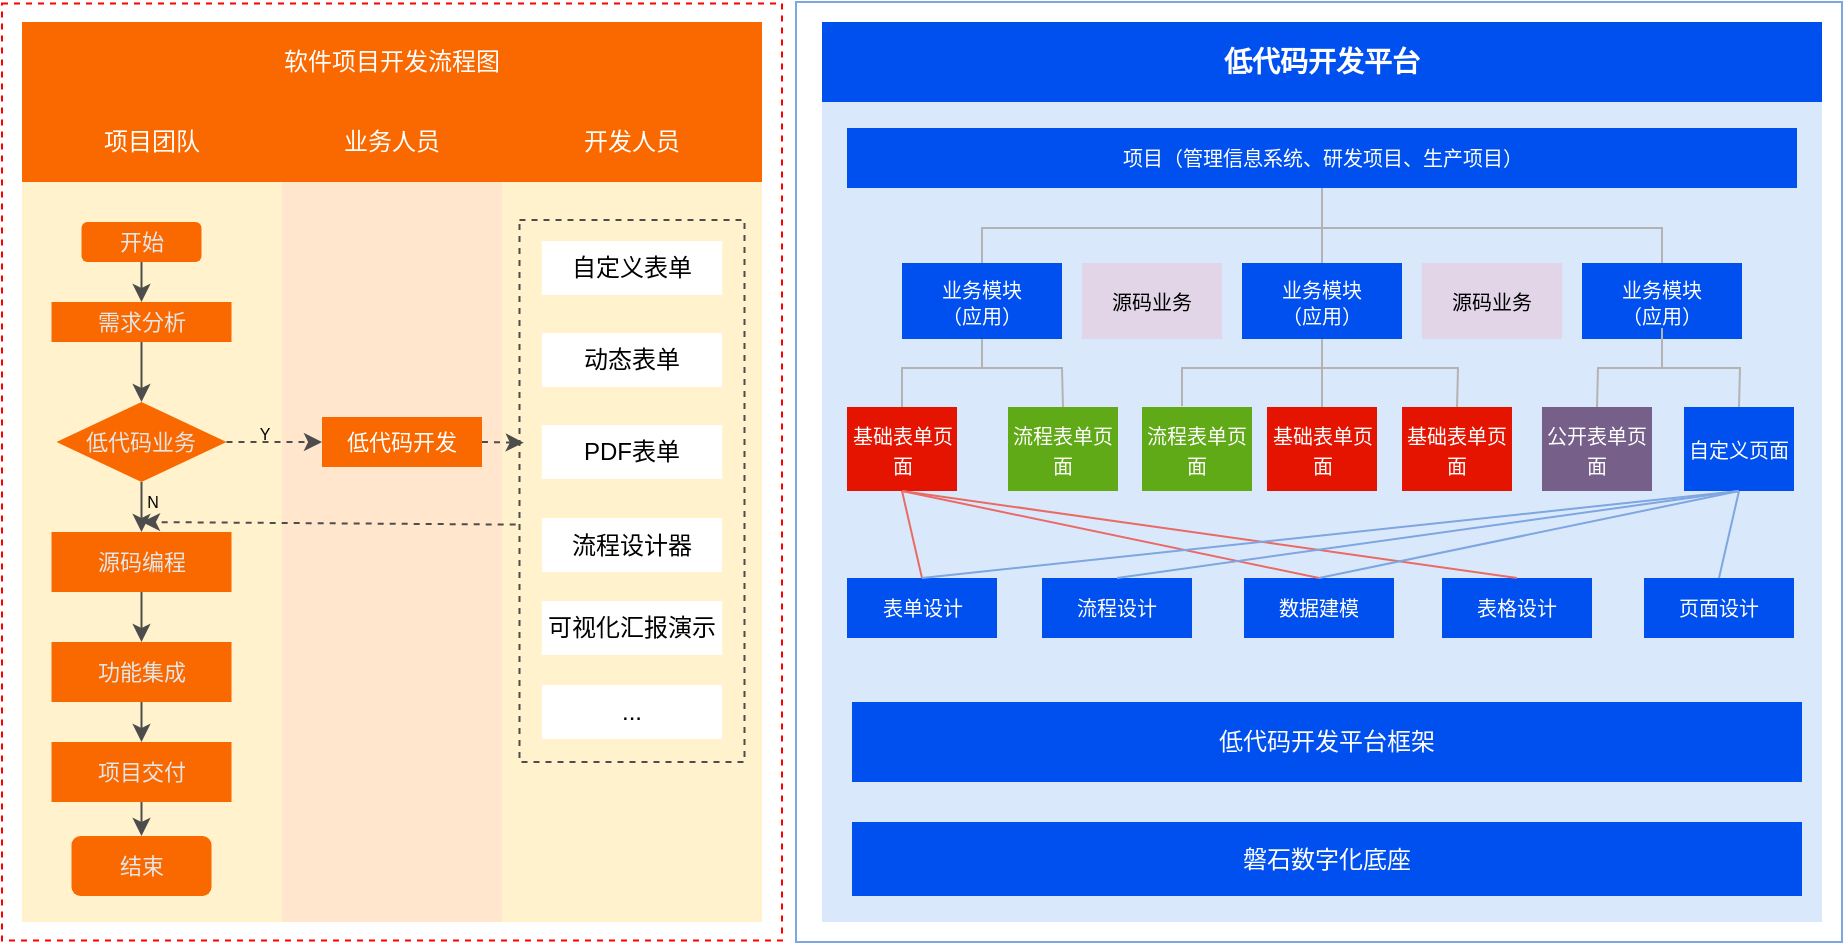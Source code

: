 <mxfile version="24.4.0" type="github">
  <diagram name="第 1 页" id="_vYEV3_HqbD5oskshCf3">
    <mxGraphModel dx="2261" dy="780" grid="1" gridSize="10" guides="1" tooltips="1" connect="1" arrows="1" fold="1" page="1" pageScale="1" pageWidth="827" pageHeight="1169" math="0" shadow="0">
      <root>
        <mxCell id="0" />
        <mxCell id="1" parent="0" />
        <mxCell id="oxlV8vseASiHhqJOPdih-38" value="" style="rounded=0;whiteSpace=wrap;html=1;strokeColor=none;fillColor=#dae8fc;" parent="1" vertex="1">
          <mxGeometry x="330" y="390" width="500" height="410" as="geometry" />
        </mxCell>
        <mxCell id="oxlV8vseASiHhqJOPdih-1" value="" style="rounded=0;whiteSpace=wrap;html=1;fillColor=none;strokeColor=#FF0000;strokeWidth=1;dashed=1;gradientColor=#7ea6e0;" parent="1" vertex="1">
          <mxGeometry x="-80" y="340.75" width="390" height="468.5" as="geometry" />
        </mxCell>
        <mxCell id="oxlV8vseASiHhqJOPdih-26" value="" style="rounded=0;whiteSpace=wrap;html=1;fillColor=#fff2cc;strokeColor=none;" parent="1" vertex="1">
          <mxGeometry x="170" y="390" width="130" height="410" as="geometry" />
        </mxCell>
        <mxCell id="oxlV8vseASiHhqJOPdih-33" value="" style="rounded=0;whiteSpace=wrap;html=1;fillColor=none;dashed=1;strokeColor=#4D4D4D;" parent="1" vertex="1">
          <mxGeometry x="178.75" y="449" width="112.5" height="271" as="geometry" />
        </mxCell>
        <mxCell id="oxlV8vseASiHhqJOPdih-3" value="" style="rounded=0;whiteSpace=wrap;html=1;fillColor=#ffe6cc;strokeColor=none;" parent="1" vertex="1">
          <mxGeometry x="60" y="390" width="110" height="410" as="geometry" />
        </mxCell>
        <mxCell id="oxlV8vseASiHhqJOPdih-5" value="" style="rounded=0;whiteSpace=wrap;html=1;fillColor=#fff2cc;strokeColor=none;" parent="1" vertex="1">
          <mxGeometry x="-70" y="390" width="130" height="410" as="geometry" />
        </mxCell>
        <mxCell id="oxlV8vseASiHhqJOPdih-6" value="开始" style="rounded=1;whiteSpace=wrap;html=1;strokeColor=none;fontSize=11;fillColor=#fa6800;fontColor=#E6E6E6;" parent="1" vertex="1">
          <mxGeometry x="-40.25" y="450" width="60" height="20" as="geometry" />
        </mxCell>
        <mxCell id="oxlV8vseASiHhqJOPdih-7" value="&lt;font style=&quot;font-size: 11px;&quot;&gt;低代码业务&lt;/font&gt;" style="rhombus;whiteSpace=wrap;html=1;strokeColor=none;fontSize=11;fillColor=#fa6800;fontColor=#E6E6E6;" parent="1" vertex="1">
          <mxGeometry x="-52.75" y="540" width="85" height="40" as="geometry" />
        </mxCell>
        <mxCell id="oxlV8vseASiHhqJOPdih-8" value="需求分析" style="rounded=0;whiteSpace=wrap;html=1;strokeColor=none;fontSize=11;fillColor=#fa6800;fontColor=#E6E6E6;" parent="1" vertex="1">
          <mxGeometry x="-55.25" y="490" width="90" height="20" as="geometry" />
        </mxCell>
        <mxCell id="oxlV8vseASiHhqJOPdih-9" value="结束" style="rounded=1;whiteSpace=wrap;html=1;strokeColor=none;fontSize=11;fillColor=#fa6800;fontColor=#E6E6E6;" parent="1" vertex="1">
          <mxGeometry x="-45.25" y="757" width="70" height="30" as="geometry" />
        </mxCell>
        <mxCell id="oxlV8vseASiHhqJOPdih-11" value="源码编程" style="rounded=0;whiteSpace=wrap;html=1;strokeColor=none;fontSize=11;fillColor=#fa6800;fontColor=#E6E6E6;" parent="1" vertex="1">
          <mxGeometry x="-55.25" y="605" width="90" height="30" as="geometry" />
        </mxCell>
        <mxCell id="oxlV8vseASiHhqJOPdih-12" value="项目交付" style="rounded=0;whiteSpace=wrap;html=1;strokeColor=none;fontSize=11;fillColor=#fa6800;fontColor=#E6E6E6;" parent="1" vertex="1">
          <mxGeometry x="-55.25" y="710" width="90" height="30" as="geometry" />
        </mxCell>
        <mxCell id="oxlV8vseASiHhqJOPdih-13" value="" style="endArrow=classic;html=1;rounded=0;strokeColor=#4D4D4D;" parent="1" source="oxlV8vseASiHhqJOPdih-6" target="oxlV8vseASiHhqJOPdih-8" edge="1">
          <mxGeometry width="50" height="50" relative="1" as="geometry">
            <mxPoint x="184.75" y="590" as="sourcePoint" />
            <mxPoint x="234.75" y="540" as="targetPoint" />
          </mxGeometry>
        </mxCell>
        <mxCell id="oxlV8vseASiHhqJOPdih-14" value="" style="endArrow=classic;html=1;rounded=0;exitX=0.5;exitY=1;exitDx=0;exitDy=0;entryX=0.5;entryY=0;entryDx=0;entryDy=0;strokeColor=#4D4D4D;" parent="1" source="oxlV8vseASiHhqJOPdih-8" target="oxlV8vseASiHhqJOPdih-7" edge="1">
          <mxGeometry width="50" height="50" relative="1" as="geometry">
            <mxPoint x="-10.49" y="530" as="sourcePoint" />
            <mxPoint x="-10.49" y="550" as="targetPoint" />
          </mxGeometry>
        </mxCell>
        <mxCell id="oxlV8vseASiHhqJOPdih-15" value="" style="endArrow=classic;html=1;rounded=0;exitX=0.5;exitY=1;exitDx=0;exitDy=0;strokeColor=#4D4D4D;" parent="1" source="oxlV8vseASiHhqJOPdih-7" target="oxlV8vseASiHhqJOPdih-11" edge="1">
          <mxGeometry width="50" height="50" relative="1" as="geometry">
            <mxPoint x="-0.25" y="540" as="sourcePoint" />
            <mxPoint x="-0.25" y="560" as="targetPoint" />
          </mxGeometry>
        </mxCell>
        <mxCell id="oxlV8vseASiHhqJOPdih-16" value="N" style="edgeLabel;html=1;align=center;verticalAlign=middle;resizable=0;points=[];labelBackgroundColor=none;fontSize=8;" parent="oxlV8vseASiHhqJOPdih-15" vertex="1" connectable="0">
          <mxGeometry x="-0.22" relative="1" as="geometry">
            <mxPoint x="5" as="offset" />
          </mxGeometry>
        </mxCell>
        <mxCell id="oxlV8vseASiHhqJOPdih-17" value="" style="endArrow=classic;html=1;rounded=0;exitX=0.5;exitY=1;exitDx=0;exitDy=0;entryX=0.5;entryY=0;entryDx=0;entryDy=0;strokeColor=#4D4D4D;" parent="1" source="oxlV8vseASiHhqJOPdih-11" target="oxlV8vseASiHhqJOPdih-20" edge="1">
          <mxGeometry width="50" height="50" relative="1" as="geometry">
            <mxPoint x="-0.25" y="610" as="sourcePoint" />
            <mxPoint x="-0.25" y="640" as="targetPoint" />
          </mxGeometry>
        </mxCell>
        <mxCell id="oxlV8vseASiHhqJOPdih-19" value="" style="endArrow=classic;html=1;rounded=0;exitX=0.5;exitY=1;exitDx=0;exitDy=0;entryX=0.5;entryY=0;entryDx=0;entryDy=0;strokeColor=#4D4D4D;" parent="1" source="oxlV8vseASiHhqJOPdih-12" target="oxlV8vseASiHhqJOPdih-9" edge="1">
          <mxGeometry width="50" height="50" relative="1" as="geometry">
            <mxPoint x="-0.25" y="683" as="sourcePoint" />
            <mxPoint x="-0.25" y="703" as="targetPoint" />
          </mxGeometry>
        </mxCell>
        <mxCell id="oxlV8vseASiHhqJOPdih-20" value="功能集成" style="rounded=0;whiteSpace=wrap;html=1;strokeColor=none;fontSize=11;fillColor=#fa6800;fontColor=#E6E6E6;" parent="1" vertex="1">
          <mxGeometry x="-55.25" y="660" width="90" height="30" as="geometry" />
        </mxCell>
        <mxCell id="oxlV8vseASiHhqJOPdih-21" value="" style="endArrow=classic;html=1;rounded=0;exitX=0.5;exitY=1;exitDx=0;exitDy=0;entryX=0.5;entryY=0;entryDx=0;entryDy=0;strokeColor=#4D4D4D;" parent="1" source="oxlV8vseASiHhqJOPdih-20" edge="1">
          <mxGeometry width="50" height="50" relative="1" as="geometry">
            <mxPoint x="-10.49" y="690" as="sourcePoint" />
            <mxPoint x="-10.25" y="710" as="targetPoint" />
          </mxGeometry>
        </mxCell>
        <mxCell id="oxlV8vseASiHhqJOPdih-22" value="&lt;font color=&quot;#ffffff&quot;&gt;低代码开发&lt;/font&gt;" style="rounded=0;whiteSpace=wrap;html=1;fillColor=#fa6800;fontColor=#000000;strokeColor=none;fontSize=11;" parent="1" vertex="1">
          <mxGeometry x="80" y="547.5" width="80" height="25" as="geometry" />
        </mxCell>
        <mxCell id="oxlV8vseASiHhqJOPdih-23" value="" style="endArrow=classic;html=1;rounded=0;entryX=0;entryY=0.5;entryDx=0;entryDy=0;exitX=1;exitY=0.5;exitDx=0;exitDy=0;strokeColor=#4D4D4D;dashed=1;" parent="1" source="oxlV8vseASiHhqJOPdih-7" target="oxlV8vseASiHhqJOPdih-22" edge="1">
          <mxGeometry width="50" height="50" relative="1" as="geometry">
            <mxPoint x="25" y="490" as="sourcePoint" />
            <mxPoint x="25" y="510" as="targetPoint" />
          </mxGeometry>
        </mxCell>
        <mxCell id="oxlV8vseASiHhqJOPdih-24" value="Y" style="edgeLabel;html=1;align=center;verticalAlign=middle;resizable=0;points=[];labelBackgroundColor=none;fontSize=8;" parent="oxlV8vseASiHhqJOPdih-23" vertex="1" connectable="0">
          <mxGeometry x="-0.455" relative="1" as="geometry">
            <mxPoint x="5" y="-4" as="offset" />
          </mxGeometry>
        </mxCell>
        <mxCell id="oxlV8vseASiHhqJOPdih-25" value="&lt;font color=&quot;#ffffff&quot;&gt;开发人员&lt;/font&gt;" style="rounded=0;whiteSpace=wrap;html=1;fillColor=#fa6800;strokeColor=none;fontColor=#000000;" parent="1" vertex="1">
          <mxGeometry x="170" y="390" width="130" height="40" as="geometry" />
        </mxCell>
        <mxCell id="oxlV8vseASiHhqJOPdih-27" value="自定义表单" style="rounded=0;whiteSpace=wrap;html=1;strokeColor=none;" parent="1" vertex="1">
          <mxGeometry x="190" y="459.5" width="90" height="27" as="geometry" />
        </mxCell>
        <mxCell id="oxlV8vseASiHhqJOPdih-28" value="动态表单" style="rounded=0;whiteSpace=wrap;html=1;strokeColor=none;" parent="1" vertex="1">
          <mxGeometry x="190" y="505.5" width="90" height="27" as="geometry" />
        </mxCell>
        <mxCell id="oxlV8vseASiHhqJOPdih-29" value="PDF表单" style="rounded=0;whiteSpace=wrap;html=1;strokeColor=none;" parent="1" vertex="1">
          <mxGeometry x="190" y="551.5" width="90" height="27" as="geometry" />
        </mxCell>
        <mxCell id="oxlV8vseASiHhqJOPdih-30" value="流程设计器" style="rounded=0;whiteSpace=wrap;html=1;strokeColor=none;" parent="1" vertex="1">
          <mxGeometry x="190" y="598" width="90" height="27" as="geometry" />
        </mxCell>
        <mxCell id="oxlV8vseASiHhqJOPdih-31" value="可视化汇报演示" style="rounded=0;whiteSpace=wrap;html=1;strokeColor=none;" parent="1" vertex="1">
          <mxGeometry x="190" y="639.5" width="90" height="27" as="geometry" />
        </mxCell>
        <mxCell id="oxlV8vseASiHhqJOPdih-32" value="..." style="rounded=0;whiteSpace=wrap;html=1;strokeColor=none;" parent="1" vertex="1">
          <mxGeometry x="190" y="681.5" width="90" height="27" as="geometry" />
        </mxCell>
        <mxCell id="oxlV8vseASiHhqJOPdih-34" value="" style="endArrow=classic;html=1;rounded=0;entryX=0.019;entryY=0.411;entryDx=0;entryDy=0;exitX=1;exitY=0.5;exitDx=0;exitDy=0;strokeColor=#4D4D4D;dashed=1;entryPerimeter=0;" parent="1" source="oxlV8vseASiHhqJOPdih-22" target="oxlV8vseASiHhqJOPdih-33" edge="1">
          <mxGeometry width="50" height="50" relative="1" as="geometry">
            <mxPoint x="170" y="561.5" as="sourcePoint" />
            <mxPoint x="100" y="524.5" as="targetPoint" />
          </mxGeometry>
        </mxCell>
        <mxCell id="oxlV8vseASiHhqJOPdih-35" value="" style="endArrow=classic;html=1;rounded=0;exitX=-0.017;exitY=0.562;exitDx=0;exitDy=0;strokeColor=#4D4D4D;exitPerimeter=0;dashed=1;" parent="1" source="oxlV8vseASiHhqJOPdih-33" edge="1">
          <mxGeometry width="50" height="50" relative="1" as="geometry">
            <mxPoint y="598" as="sourcePoint" />
            <mxPoint x="-10" y="600" as="targetPoint" />
          </mxGeometry>
        </mxCell>
        <mxCell id="oxlV8vseASiHhqJOPdih-36" value="" style="rounded=0;whiteSpace=wrap;html=1;fillColor=none;strokeColor=#7EA6E0;strokeWidth=1;" parent="1" vertex="1">
          <mxGeometry x="317" y="340" width="523" height="470" as="geometry" />
        </mxCell>
        <mxCell id="oxlV8vseASiHhqJOPdih-37" value="&lt;span style=&quot;font-size: 14px;&quot;&gt;&lt;b&gt;低代码开发平台&lt;/b&gt;&lt;/span&gt;" style="rounded=0;whiteSpace=wrap;html=1;fillColor=#0050ef;fontColor=#ffffff;strokeColor=none;" parent="1" vertex="1">
          <mxGeometry x="330" y="350" width="500" height="40" as="geometry" />
        </mxCell>
        <mxCell id="oxlV8vseASiHhqJOPdih-46" value="低代码开发平台框架" style="rounded=0;whiteSpace=wrap;html=1;fillColor=#0050ef;fontColor=#ffffff;strokeColor=none;align=center;" parent="1" vertex="1">
          <mxGeometry x="345" y="690" width="475" height="40" as="geometry" />
        </mxCell>
        <mxCell id="O4JImG3yvh8l0jABwCjW-10" value="磐石数字化底座" style="rounded=0;whiteSpace=wrap;html=1;fillColor=#0050ef;fontColor=#ffffff;strokeColor=none;align=center;" parent="1" vertex="1">
          <mxGeometry x="345" y="750" width="475" height="37" as="geometry" />
        </mxCell>
        <mxCell id="oxlV8vseASiHhqJOPdih-2" value="&lt;font color=&quot;#ffffff&quot;&gt;业务人员&lt;/font&gt;" style="rounded=0;whiteSpace=wrap;html=1;fillColor=#fa6800;strokeColor=none;fontColor=#000000;" parent="1" vertex="1">
          <mxGeometry x="60" y="390" width="110" height="40" as="geometry" />
        </mxCell>
        <mxCell id="oxlV8vseASiHhqJOPdih-4" value="&lt;font color=&quot;#ffffff&quot;&gt;项目团队&lt;/font&gt;" style="rounded=0;whiteSpace=wrap;html=1;fillColor=#fa6800;strokeColor=none;fontColor=#000000;" parent="1" vertex="1">
          <mxGeometry x="-70" y="390" width="130" height="40" as="geometry" />
        </mxCell>
        <mxCell id="MmBsjvMZfILNZ3xfvqW4-1" value="&lt;font color=&quot;#ffffff&quot;&gt;软件项目开发流程图&lt;/font&gt;" style="rounded=0;whiteSpace=wrap;html=1;fillColor=#fa6800;strokeColor=none;fontColor=#000000;" parent="1" vertex="1">
          <mxGeometry x="-70" y="350" width="370" height="40" as="geometry" />
        </mxCell>
        <mxCell id="FqqqQPpRNqYJ0sNV6y4M-1" value="&lt;span style=&quot;font-size: 10px;&quot;&gt;项目（管理信息系统、研发项目、生产项目）&lt;/span&gt;" style="rounded=0;whiteSpace=wrap;html=1;fillColor=#0050ef;fontColor=#ffffff;strokeColor=none;align=center;" vertex="1" parent="1">
          <mxGeometry x="342.5" y="403" width="475" height="30" as="geometry" />
        </mxCell>
        <mxCell id="FqqqQPpRNqYJ0sNV6y4M-2" value="&lt;font style=&quot;font-size: 10px;&quot;&gt;业务模块&lt;/font&gt;&lt;div style=&quot;font-size: 10px;&quot;&gt;&lt;font style=&quot;font-size: 10px;&quot;&gt;（应用）&lt;/font&gt;&lt;/div&gt;" style="rounded=0;whiteSpace=wrap;html=1;fillColor=#0050ef;fontColor=#ffffff;strokeColor=none;align=center;" vertex="1" parent="1">
          <mxGeometry x="370" y="470.5" width="80" height="38" as="geometry" />
        </mxCell>
        <mxCell id="FqqqQPpRNqYJ0sNV6y4M-13" value="&lt;font style=&quot;font-size: 10px;&quot;&gt;流程表单页面&lt;/font&gt;" style="rounded=0;whiteSpace=wrap;html=1;fillColor=#60a917;fontColor=#ffffff;strokeColor=none;align=center;" vertex="1" parent="1">
          <mxGeometry x="423" y="542.5" width="55" height="42" as="geometry" />
        </mxCell>
        <mxCell id="FqqqQPpRNqYJ0sNV6y4M-18" value="&lt;font style=&quot;font-size: 10px;&quot;&gt;表单设计&lt;/font&gt;" style="rounded=0;whiteSpace=wrap;html=1;fillColor=#0050ef;fontColor=#ffffff;strokeColor=none;align=center;" vertex="1" parent="1">
          <mxGeometry x="342.5" y="628" width="75" height="30" as="geometry" />
        </mxCell>
        <mxCell id="FqqqQPpRNqYJ0sNV6y4M-23" style="edgeStyle=orthogonalEdgeStyle;rounded=0;orthogonalLoop=1;jettySize=auto;html=1;exitX=0.5;exitY=1;exitDx=0;exitDy=0;" edge="1" parent="1" source="FqqqQPpRNqYJ0sNV6y4M-18" target="FqqqQPpRNqYJ0sNV6y4M-18">
          <mxGeometry relative="1" as="geometry" />
        </mxCell>
        <mxCell id="FqqqQPpRNqYJ0sNV6y4M-29" value="&lt;font style=&quot;font-size: 10px;&quot;&gt;业务模块&lt;/font&gt;&lt;div style=&quot;font-size: 10px;&quot;&gt;&lt;font style=&quot;font-size: 10px;&quot;&gt;（应用）&lt;/font&gt;&lt;/div&gt;" style="rounded=0;whiteSpace=wrap;html=1;fillColor=#0050ef;fontColor=#ffffff;strokeColor=none;align=center;" vertex="1" parent="1">
          <mxGeometry x="540" y="470.5" width="80" height="38" as="geometry" />
        </mxCell>
        <mxCell id="FqqqQPpRNqYJ0sNV6y4M-30" value="&lt;font style=&quot;font-size: 10px;&quot;&gt;业务模块&lt;/font&gt;&lt;div style=&quot;font-size: 10px;&quot;&gt;&lt;font style=&quot;font-size: 10px;&quot;&gt;（应用）&lt;/font&gt;&lt;/div&gt;" style="rounded=0;whiteSpace=wrap;html=1;fillColor=#0050ef;fontColor=#ffffff;strokeColor=none;align=center;" vertex="1" parent="1">
          <mxGeometry x="710" y="470.5" width="80" height="38" as="geometry" />
        </mxCell>
        <mxCell id="FqqqQPpRNqYJ0sNV6y4M-31" value="&lt;font style=&quot;font-size: 10px;&quot;&gt;基础表单页面&lt;/font&gt;" style="rounded=0;whiteSpace=wrap;html=1;fillColor=#e51400;strokeColor=none;align=center;fontColor=#ffffff;" vertex="1" parent="1">
          <mxGeometry x="342.5" y="542.5" width="55" height="42" as="geometry" />
        </mxCell>
        <mxCell id="FqqqQPpRNqYJ0sNV6y4M-32" value="&lt;font style=&quot;font-size: 10px;&quot;&gt;流程表单页面&lt;/font&gt;" style="rounded=0;whiteSpace=wrap;html=1;fillColor=#60a917;fontColor=#ffffff;strokeColor=none;align=center;" vertex="1" parent="1">
          <mxGeometry x="490" y="542.5" width="55" height="42" as="geometry" />
        </mxCell>
        <mxCell id="FqqqQPpRNqYJ0sNV6y4M-33" value="&lt;font style=&quot;font-size: 10px;&quot;&gt;基础表单页面&lt;/font&gt;" style="rounded=0;whiteSpace=wrap;html=1;fillColor=#e51400;strokeColor=none;align=center;fontColor=#ffffff;" vertex="1" parent="1">
          <mxGeometry x="552.5" y="542.5" width="55" height="42" as="geometry" />
        </mxCell>
        <mxCell id="FqqqQPpRNqYJ0sNV6y4M-34" value="&lt;font style=&quot;font-size: 10px;&quot;&gt;基础表单页面&lt;/font&gt;" style="rounded=0;whiteSpace=wrap;html=1;fillColor=#e51400;strokeColor=none;align=center;fontColor=#ffffff;" vertex="1" parent="1">
          <mxGeometry x="620" y="542.5" width="55" height="42" as="geometry" />
        </mxCell>
        <mxCell id="FqqqQPpRNqYJ0sNV6y4M-35" value="&lt;font style=&quot;font-size: 10px;&quot;&gt;公开表单页面&lt;/font&gt;" style="rounded=0;whiteSpace=wrap;html=1;fillColor=#76608a;fontColor=#ffffff;strokeColor=none;align=center;" vertex="1" parent="1">
          <mxGeometry x="690" y="542.5" width="55" height="42" as="geometry" />
        </mxCell>
        <mxCell id="FqqqQPpRNqYJ0sNV6y4M-36" value="&lt;font style=&quot;font-size: 10px;&quot;&gt;自定义页面&lt;/font&gt;" style="rounded=0;whiteSpace=wrap;html=1;fillColor=#0050ef;fontColor=#ffffff;strokeColor=none;align=center;" vertex="1" parent="1">
          <mxGeometry x="761" y="542.5" width="55" height="42" as="geometry" />
        </mxCell>
        <mxCell id="FqqqQPpRNqYJ0sNV6y4M-37" value="" style="endArrow=none;html=1;rounded=0;exitX=0.5;exitY=0;exitDx=0;exitDy=0;entryX=0.5;entryY=1;entryDx=0;entryDy=0;strokeColor=#B3B3B3;" edge="1" parent="1" source="FqqqQPpRNqYJ0sNV6y4M-2" target="FqqqQPpRNqYJ0sNV6y4M-1">
          <mxGeometry width="50" height="50" relative="1" as="geometry">
            <mxPoint x="540" y="463" as="sourcePoint" />
            <mxPoint x="590" y="413" as="targetPoint" />
            <Array as="points">
              <mxPoint x="410" y="453" />
              <mxPoint x="580" y="453" />
            </Array>
          </mxGeometry>
        </mxCell>
        <mxCell id="FqqqQPpRNqYJ0sNV6y4M-38" value="" style="endArrow=none;html=1;rounded=0;exitX=0.5;exitY=0;exitDx=0;exitDy=0;entryX=0.5;entryY=1;entryDx=0;entryDy=0;strokeColor=#B3B3B3;" edge="1" parent="1" source="FqqqQPpRNqYJ0sNV6y4M-29" target="FqqqQPpRNqYJ0sNV6y4M-1">
          <mxGeometry width="50" height="50" relative="1" as="geometry">
            <mxPoint x="660" y="433" as="sourcePoint" />
            <mxPoint x="710" y="383" as="targetPoint" />
          </mxGeometry>
        </mxCell>
        <mxCell id="FqqqQPpRNqYJ0sNV6y4M-39" value="" style="endArrow=none;html=1;rounded=0;exitX=0.5;exitY=0;exitDx=0;exitDy=0;entryX=0.5;entryY=1;entryDx=0;entryDy=0;strokeColor=#B3B3B3;" edge="1" parent="1" source="FqqqQPpRNqYJ0sNV6y4M-30" target="FqqqQPpRNqYJ0sNV6y4M-1">
          <mxGeometry width="50" height="50" relative="1" as="geometry">
            <mxPoint x="590" y="476" as="sourcePoint" />
            <mxPoint x="590" y="443" as="targetPoint" />
            <Array as="points">
              <mxPoint x="750" y="453" />
              <mxPoint x="580" y="453" />
            </Array>
          </mxGeometry>
        </mxCell>
        <mxCell id="FqqqQPpRNqYJ0sNV6y4M-40" value="" style="endArrow=none;html=1;rounded=0;exitX=0.5;exitY=0;exitDx=0;exitDy=0;entryX=0.5;entryY=1;entryDx=0;entryDy=0;strokeColor=#B3B3B3;" edge="1" parent="1" source="FqqqQPpRNqYJ0sNV6y4M-31" target="FqqqQPpRNqYJ0sNV6y4M-2">
          <mxGeometry width="50" height="50" relative="1" as="geometry">
            <mxPoint x="520" y="503" as="sourcePoint" />
            <mxPoint x="570" y="453" as="targetPoint" />
            <Array as="points">
              <mxPoint x="370" y="523" />
              <mxPoint x="410" y="523" />
            </Array>
          </mxGeometry>
        </mxCell>
        <mxCell id="FqqqQPpRNqYJ0sNV6y4M-41" value="" style="endArrow=none;html=1;rounded=0;exitX=0.5;exitY=0;exitDx=0;exitDy=0;strokeColor=#B3B3B3;" edge="1" parent="1" source="FqqqQPpRNqYJ0sNV6y4M-13">
          <mxGeometry width="50" height="50" relative="1" as="geometry">
            <mxPoint x="380" y="552" as="sourcePoint" />
            <mxPoint x="410" y="513" as="targetPoint" />
            <Array as="points">
              <mxPoint x="450" y="523" />
              <mxPoint x="410" y="523" />
            </Array>
          </mxGeometry>
        </mxCell>
        <mxCell id="FqqqQPpRNqYJ0sNV6y4M-42" value="" style="endArrow=none;html=1;rounded=0;exitX=0.5;exitY=0;exitDx=0;exitDy=0;entryX=0.5;entryY=1;entryDx=0;entryDy=0;strokeColor=#B3B3B3;" edge="1" parent="1" target="FqqqQPpRNqYJ0sNV6y4M-29">
          <mxGeometry width="50" height="50" relative="1" as="geometry">
            <mxPoint x="510" y="542" as="sourcePoint" />
            <mxPoint x="572.5" y="504" as="targetPoint" />
            <Array as="points">
              <mxPoint x="510" y="523" />
              <mxPoint x="580" y="523" />
            </Array>
          </mxGeometry>
        </mxCell>
        <mxCell id="FqqqQPpRNqYJ0sNV6y4M-46" value="" style="endArrow=none;html=1;rounded=0;exitX=0.5;exitY=0;exitDx=0;exitDy=0;entryX=0.5;entryY=1;entryDx=0;entryDy=0;strokeColor=#B3B3B3;" edge="1" parent="1" source="FqqqQPpRNqYJ0sNV6y4M-33" target="FqqqQPpRNqYJ0sNV6y4M-29">
          <mxGeometry width="50" height="50" relative="1" as="geometry">
            <mxPoint x="810" y="433" as="sourcePoint" />
            <mxPoint x="580" y="503" as="targetPoint" />
          </mxGeometry>
        </mxCell>
        <mxCell id="FqqqQPpRNqYJ0sNV6y4M-47" value="" style="endArrow=none;html=1;rounded=0;entryX=0.5;entryY=0;entryDx=0;entryDy=0;exitX=0.5;exitY=1;exitDx=0;exitDy=0;strokeColor=#B3B3B3;" edge="1" parent="1" source="FqqqQPpRNqYJ0sNV6y4M-29" target="FqqqQPpRNqYJ0sNV6y4M-34">
          <mxGeometry width="50" height="50" relative="1" as="geometry">
            <mxPoint x="580" y="513" as="sourcePoint" />
            <mxPoint x="720" y="443" as="targetPoint" />
            <Array as="points">
              <mxPoint x="580" y="523" />
              <mxPoint x="648" y="523" />
            </Array>
          </mxGeometry>
        </mxCell>
        <mxCell id="FqqqQPpRNqYJ0sNV6y4M-48" value="" style="endArrow=none;html=1;rounded=0;exitX=0.5;exitY=0;exitDx=0;exitDy=0;strokeColor=#B3B3B3;" edge="1" parent="1" source="FqqqQPpRNqYJ0sNV6y4M-35">
          <mxGeometry width="50" height="50" relative="1" as="geometry">
            <mxPoint x="720" y="523" as="sourcePoint" />
            <mxPoint x="750" y="503" as="targetPoint" />
            <Array as="points">
              <mxPoint x="718" y="523" />
              <mxPoint x="750" y="523" />
            </Array>
          </mxGeometry>
        </mxCell>
        <mxCell id="FqqqQPpRNqYJ0sNV6y4M-49" value="" style="endArrow=none;html=1;rounded=0;entryX=0.5;entryY=0;entryDx=0;entryDy=0;exitX=0.5;exitY=1;exitDx=0;exitDy=0;strokeColor=#B3B3B3;" edge="1" parent="1" source="FqqqQPpRNqYJ0sNV6y4M-30" target="FqqqQPpRNqYJ0sNV6y4M-36">
          <mxGeometry width="50" height="50" relative="1" as="geometry">
            <mxPoint x="720" y="523" as="sourcePoint" />
            <mxPoint x="770" y="473" as="targetPoint" />
            <Array as="points">
              <mxPoint x="750" y="523" />
              <mxPoint x="789" y="523" />
            </Array>
          </mxGeometry>
        </mxCell>
        <mxCell id="FqqqQPpRNqYJ0sNV6y4M-50" value="&lt;span style=&quot;font-size: 10px;&quot;&gt;源码业务&lt;/span&gt;" style="rounded=0;whiteSpace=wrap;html=1;fillColor=#e1d5e7;strokeColor=none;align=center;" vertex="1" parent="1">
          <mxGeometry x="460" y="470.5" width="70" height="38" as="geometry" />
        </mxCell>
        <mxCell id="FqqqQPpRNqYJ0sNV6y4M-51" value="&lt;span style=&quot;font-size: 10px;&quot;&gt;源码业务&lt;/span&gt;" style="rounded=0;whiteSpace=wrap;html=1;fillColor=#e1d5e7;strokeColor=none;align=center;" vertex="1" parent="1">
          <mxGeometry x="630" y="470.5" width="70" height="38" as="geometry" />
        </mxCell>
        <mxCell id="FqqqQPpRNqYJ0sNV6y4M-56" value="&lt;font style=&quot;font-size: 10px;&quot;&gt;流程设计&lt;/font&gt;" style="rounded=0;whiteSpace=wrap;html=1;fillColor=#0050ef;fontColor=#ffffff;strokeColor=none;align=center;" vertex="1" parent="1">
          <mxGeometry x="440" y="628" width="75" height="30" as="geometry" />
        </mxCell>
        <mxCell id="FqqqQPpRNqYJ0sNV6y4M-57" value="&lt;font style=&quot;font-size: 10px;&quot;&gt;数据建模&lt;/font&gt;" style="rounded=0;whiteSpace=wrap;html=1;fillColor=#0050ef;fontColor=#ffffff;strokeColor=none;align=center;" vertex="1" parent="1">
          <mxGeometry x="541" y="628" width="75" height="30" as="geometry" />
        </mxCell>
        <mxCell id="FqqqQPpRNqYJ0sNV6y4M-58" value="&lt;font style=&quot;font-size: 10px;&quot;&gt;页面设计&lt;/font&gt;" style="rounded=0;whiteSpace=wrap;html=1;fillColor=#0050ef;fontColor=#ffffff;strokeColor=none;align=center;" vertex="1" parent="1">
          <mxGeometry x="741" y="628" width="75" height="30" as="geometry" />
        </mxCell>
        <mxCell id="FqqqQPpRNqYJ0sNV6y4M-59" value="&lt;font style=&quot;font-size: 10px;&quot;&gt;表格设计&lt;/font&gt;" style="rounded=0;whiteSpace=wrap;html=1;fillColor=#0050ef;fontColor=#ffffff;strokeColor=none;align=center;" vertex="1" parent="1">
          <mxGeometry x="640" y="628" width="75" height="30" as="geometry" />
        </mxCell>
        <mxCell id="FqqqQPpRNqYJ0sNV6y4M-60" value="" style="endArrow=none;html=1;rounded=0;entryX=0.5;entryY=1;entryDx=0;entryDy=0;exitX=0.5;exitY=0;exitDx=0;exitDy=0;strokeColor=#EA6B66;" edge="1" parent="1" source="FqqqQPpRNqYJ0sNV6y4M-18" target="FqqqQPpRNqYJ0sNV6y4M-31">
          <mxGeometry width="50" height="50" relative="1" as="geometry">
            <mxPoint x="610" y="553" as="sourcePoint" />
            <mxPoint x="660" y="503" as="targetPoint" />
          </mxGeometry>
        </mxCell>
        <mxCell id="FqqqQPpRNqYJ0sNV6y4M-61" value="" style="endArrow=none;html=1;rounded=0;exitX=0.5;exitY=0;exitDx=0;exitDy=0;entryX=0.5;entryY=1;entryDx=0;entryDy=0;strokeColor=#EA6B66;" edge="1" parent="1" source="FqqqQPpRNqYJ0sNV6y4M-57" target="FqqqQPpRNqYJ0sNV6y4M-31">
          <mxGeometry width="50" height="50" relative="1" as="geometry">
            <mxPoint x="390" y="638" as="sourcePoint" />
            <mxPoint x="370" y="583" as="targetPoint" />
          </mxGeometry>
        </mxCell>
        <mxCell id="FqqqQPpRNqYJ0sNV6y4M-62" value="" style="endArrow=none;html=1;rounded=0;exitX=0.5;exitY=0;exitDx=0;exitDy=0;entryX=0.5;entryY=1;entryDx=0;entryDy=0;strokeColor=#EA6B66;" edge="1" parent="1" source="FqqqQPpRNqYJ0sNV6y4M-59" target="FqqqQPpRNqYJ0sNV6y4M-31">
          <mxGeometry width="50" height="50" relative="1" as="geometry">
            <mxPoint x="675" y="629.5" as="sourcePoint" />
            <mxPoint x="367.5" y="584.5" as="targetPoint" />
          </mxGeometry>
        </mxCell>
        <mxCell id="FqqqQPpRNqYJ0sNV6y4M-64" value="" style="endArrow=none;html=1;rounded=0;entryX=0.5;entryY=1;entryDx=0;entryDy=0;exitX=0.5;exitY=0;exitDx=0;exitDy=0;strokeColor=#7EA6E0;" edge="1" parent="1" source="FqqqQPpRNqYJ0sNV6y4M-58" target="FqqqQPpRNqYJ0sNV6y4M-36">
          <mxGeometry width="50" height="50" relative="1" as="geometry">
            <mxPoint x="600" y="653" as="sourcePoint" />
            <mxPoint x="650" y="603" as="targetPoint" />
          </mxGeometry>
        </mxCell>
        <mxCell id="FqqqQPpRNqYJ0sNV6y4M-65" value="" style="endArrow=none;html=1;rounded=0;entryX=0.5;entryY=1;entryDx=0;entryDy=0;exitX=0.5;exitY=0;exitDx=0;exitDy=0;strokeColor=#7EA6E0;" edge="1" parent="1" source="FqqqQPpRNqYJ0sNV6y4M-57" target="FqqqQPpRNqYJ0sNV6y4M-36">
          <mxGeometry width="50" height="50" relative="1" as="geometry">
            <mxPoint x="789" y="638" as="sourcePoint" />
            <mxPoint x="799" y="595" as="targetPoint" />
          </mxGeometry>
        </mxCell>
        <mxCell id="FqqqQPpRNqYJ0sNV6y4M-66" value="" style="endArrow=none;html=1;rounded=0;entryX=0.5;entryY=1;entryDx=0;entryDy=0;exitX=0.5;exitY=0;exitDx=0;exitDy=0;strokeColor=#7EA6E0;" edge="1" parent="1" source="FqqqQPpRNqYJ0sNV6y4M-56" target="FqqqQPpRNqYJ0sNV6y4M-36">
          <mxGeometry width="50" height="50" relative="1" as="geometry">
            <mxPoint x="589" y="638" as="sourcePoint" />
            <mxPoint x="799" y="595" as="targetPoint" />
          </mxGeometry>
        </mxCell>
        <mxCell id="FqqqQPpRNqYJ0sNV6y4M-67" value="" style="endArrow=none;html=1;rounded=0;entryX=0.5;entryY=1;entryDx=0;entryDy=0;exitX=0.5;exitY=0;exitDx=0;exitDy=0;strokeColor=#7EA6E0;" edge="1" parent="1" source="FqqqQPpRNqYJ0sNV6y4M-18" target="FqqqQPpRNqYJ0sNV6y4M-36">
          <mxGeometry width="50" height="50" relative="1" as="geometry">
            <mxPoint x="488" y="638" as="sourcePoint" />
            <mxPoint x="799" y="595" as="targetPoint" />
          </mxGeometry>
        </mxCell>
      </root>
    </mxGraphModel>
  </diagram>
</mxfile>
